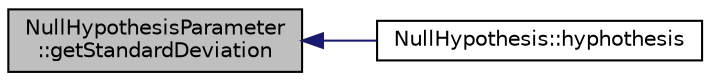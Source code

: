 digraph "NullHypothesisParameter::getStandardDeviation"
{
  edge [fontname="Helvetica",fontsize="10",labelfontname="Helvetica",labelfontsize="10"];
  node [fontname="Helvetica",fontsize="10",shape=record];
  rankdir="LR";
  Node14 [label="NullHypothesisParameter\l::getStandardDeviation",height=0.2,width=0.4,color="black", fillcolor="grey75", style="filled", fontcolor="black"];
  Node14 -> Node15 [dir="back",color="midnightblue",fontsize="10",style="solid",fontname="Helvetica"];
  Node15 [label="NullHypothesis::hyphothesis",height=0.2,width=0.4,color="black", fillcolor="white", style="filled",URL="$class_null_hypothesis.html#a174eefddec16be350423e01a3bb5025d"];
}
